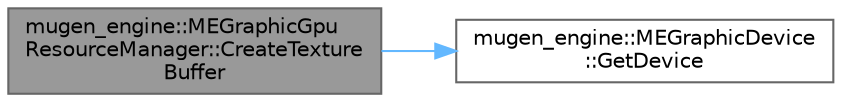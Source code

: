 digraph "mugen_engine::MEGraphicGpuResourceManager::CreateTextureBuffer"
{
 // LATEX_PDF_SIZE
  bgcolor="transparent";
  edge [fontname=Helvetica,fontsize=10,labelfontname=Helvetica,labelfontsize=10];
  node [fontname=Helvetica,fontsize=10,shape=box,height=0.2,width=0.4];
  rankdir="LR";
  Node1 [id="Node000001",label="mugen_engine::MEGraphicGpu\lResourceManager::CreateTexture\lBuffer",height=0.2,width=0.4,color="gray40", fillcolor="grey60", style="filled", fontcolor="black",tooltip="テクスチャのバッファを作成する"];
  Node1 -> Node2 [id="edge1_Node000001_Node000002",color="steelblue1",style="solid",tooltip=" "];
  Node2 [id="Node000002",label="mugen_engine::MEGraphicDevice\l::GetDevice",height=0.2,width=0.4,color="grey40", fillcolor="white", style="filled",URL="$classmugen__engine_1_1_m_e_graphic_device.html#a1b80c568c2b2708835c532d31a748b25",tooltip="デバイスの生ポインタを取得"];
}

